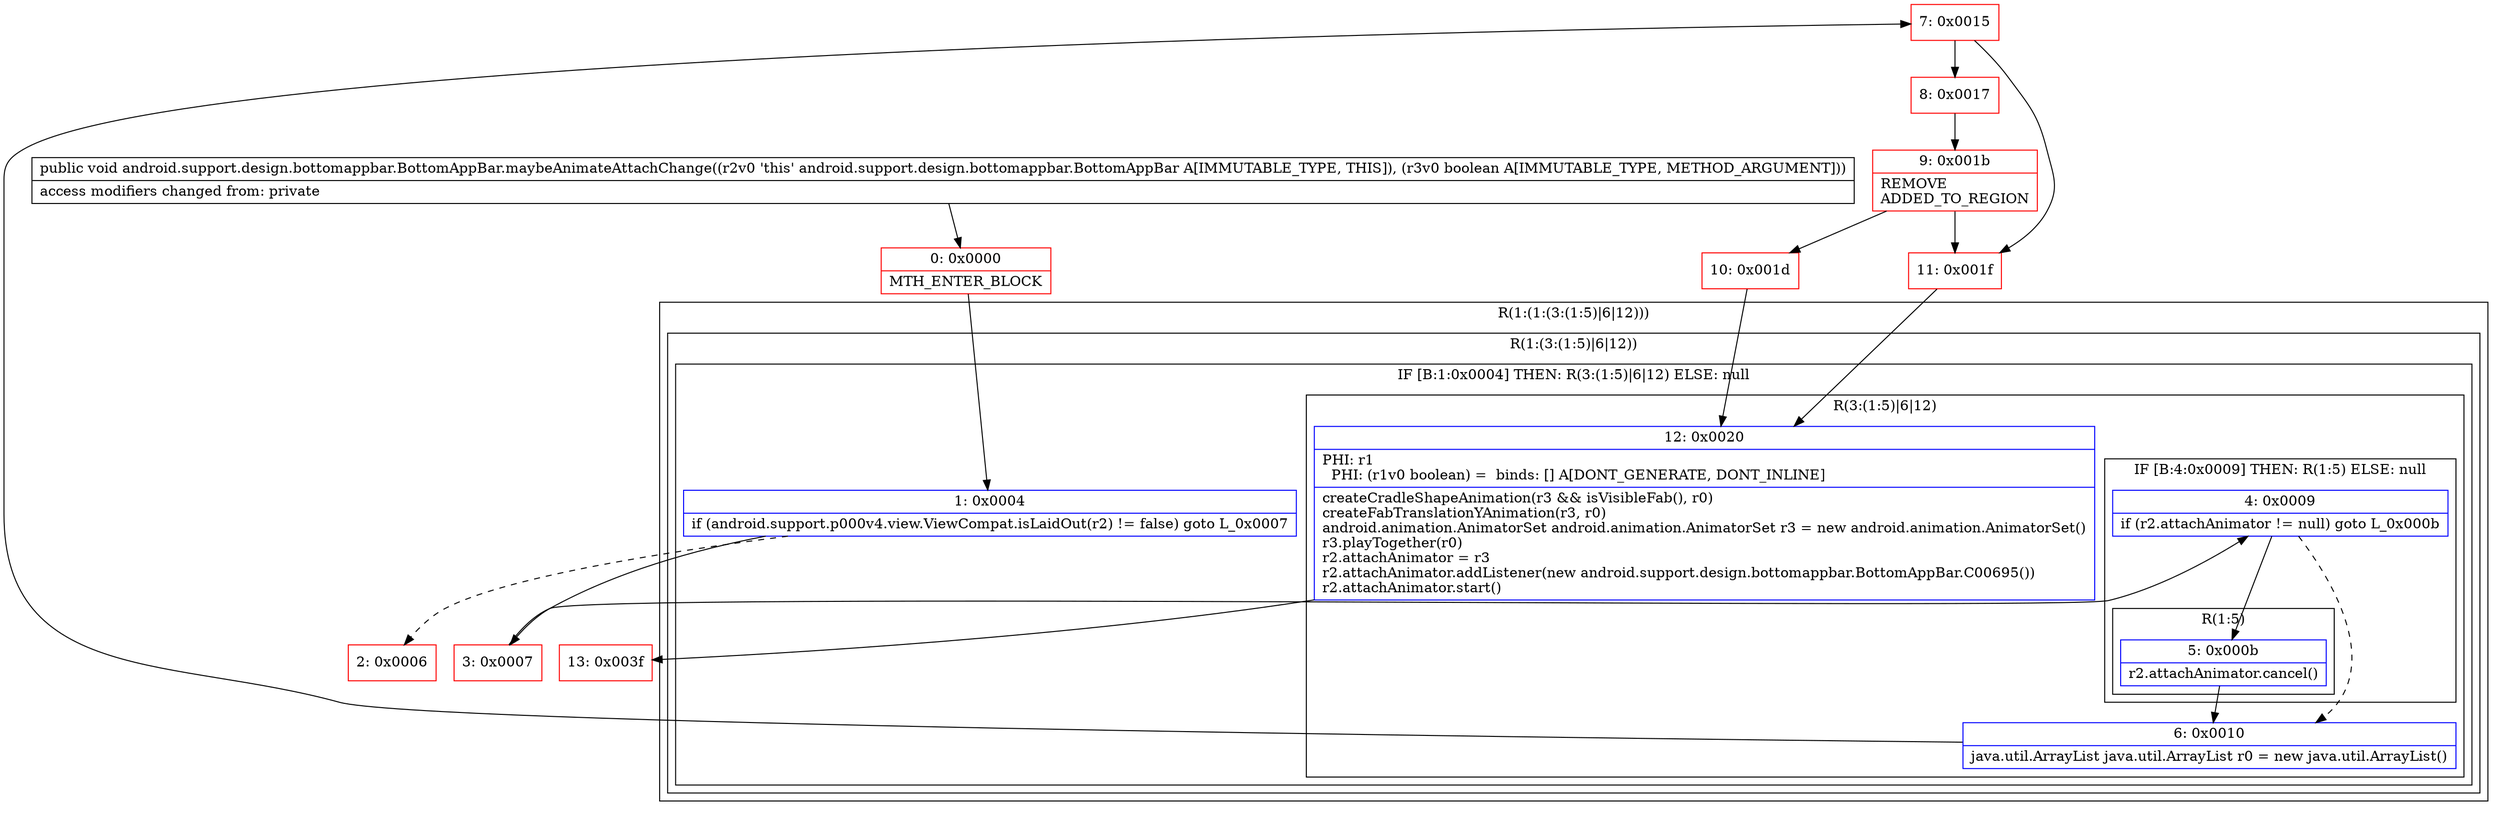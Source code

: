 digraph "CFG forandroid.support.design.bottomappbar.BottomAppBar.maybeAnimateAttachChange(Z)V" {
subgraph cluster_Region_593293522 {
label = "R(1:(1:(3:(1:5)|6|12)))";
node [shape=record,color=blue];
subgraph cluster_Region_422475938 {
label = "R(1:(3:(1:5)|6|12))";
node [shape=record,color=blue];
subgraph cluster_IfRegion_159646606 {
label = "IF [B:1:0x0004] THEN: R(3:(1:5)|6|12) ELSE: null";
node [shape=record,color=blue];
Node_1 [shape=record,label="{1\:\ 0x0004|if (android.support.p000v4.view.ViewCompat.isLaidOut(r2) != false) goto L_0x0007\l}"];
subgraph cluster_Region_218180347 {
label = "R(3:(1:5)|6|12)";
node [shape=record,color=blue];
subgraph cluster_IfRegion_2074713965 {
label = "IF [B:4:0x0009] THEN: R(1:5) ELSE: null";
node [shape=record,color=blue];
Node_4 [shape=record,label="{4\:\ 0x0009|if (r2.attachAnimator != null) goto L_0x000b\l}"];
subgraph cluster_Region_1060584106 {
label = "R(1:5)";
node [shape=record,color=blue];
Node_5 [shape=record,label="{5\:\ 0x000b|r2.attachAnimator.cancel()\l}"];
}
}
Node_6 [shape=record,label="{6\:\ 0x0010|java.util.ArrayList java.util.ArrayList r0 = new java.util.ArrayList()\l}"];
Node_12 [shape=record,label="{12\:\ 0x0020|PHI: r1 \l  PHI: (r1v0 boolean) =  binds: [] A[DONT_GENERATE, DONT_INLINE]\l|createCradleShapeAnimation(r3 && isVisibleFab(), r0)\lcreateFabTranslationYAnimation(r3, r0)\landroid.animation.AnimatorSet android.animation.AnimatorSet r3 = new android.animation.AnimatorSet()\lr3.playTogether(r0)\lr2.attachAnimator = r3\lr2.attachAnimator.addListener(new android.support.design.bottomappbar.BottomAppBar.C00695())\lr2.attachAnimator.start()\l}"];
}
}
}
}
Node_0 [shape=record,color=red,label="{0\:\ 0x0000|MTH_ENTER_BLOCK\l}"];
Node_2 [shape=record,color=red,label="{2\:\ 0x0006}"];
Node_3 [shape=record,color=red,label="{3\:\ 0x0007}"];
Node_7 [shape=record,color=red,label="{7\:\ 0x0015}"];
Node_8 [shape=record,color=red,label="{8\:\ 0x0017}"];
Node_9 [shape=record,color=red,label="{9\:\ 0x001b|REMOVE\lADDED_TO_REGION\l}"];
Node_10 [shape=record,color=red,label="{10\:\ 0x001d}"];
Node_11 [shape=record,color=red,label="{11\:\ 0x001f}"];
Node_13 [shape=record,color=red,label="{13\:\ 0x003f}"];
MethodNode[shape=record,label="{public void android.support.design.bottomappbar.BottomAppBar.maybeAnimateAttachChange((r2v0 'this' android.support.design.bottomappbar.BottomAppBar A[IMMUTABLE_TYPE, THIS]), (r3v0 boolean A[IMMUTABLE_TYPE, METHOD_ARGUMENT]))  | access modifiers changed from: private\l}"];
MethodNode -> Node_0;
Node_1 -> Node_2[style=dashed];
Node_1 -> Node_3;
Node_4 -> Node_5;
Node_4 -> Node_6[style=dashed];
Node_5 -> Node_6;
Node_6 -> Node_7;
Node_12 -> Node_13;
Node_0 -> Node_1;
Node_3 -> Node_4;
Node_7 -> Node_8;
Node_7 -> Node_11;
Node_8 -> Node_9;
Node_9 -> Node_10;
Node_9 -> Node_11;
Node_10 -> Node_12;
Node_11 -> Node_12;
}

